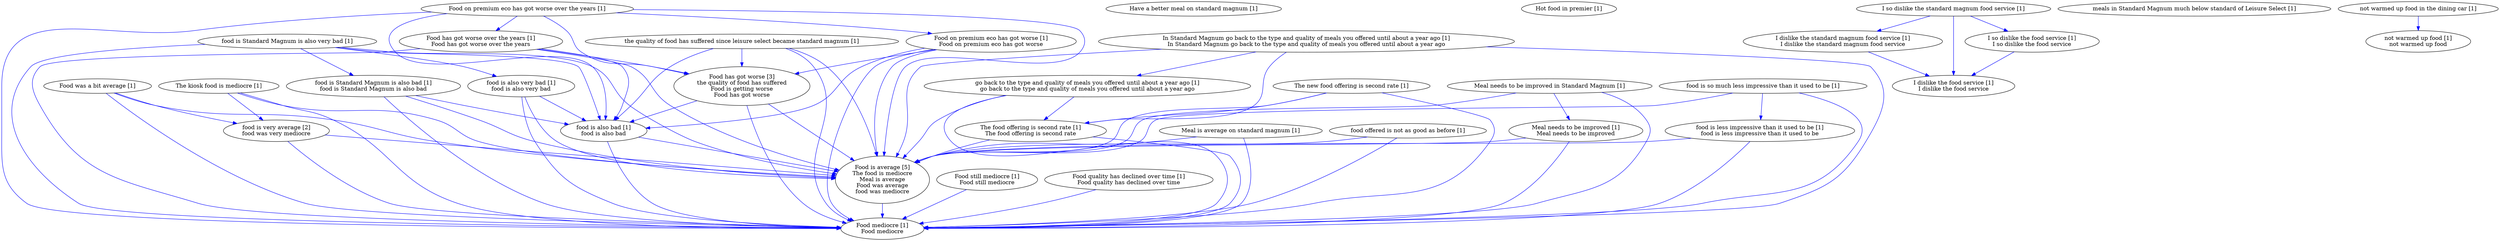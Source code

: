 digraph collapsedGraph {
"Food is average [5]\nThe food is mediocre\nMeal is average\nFood was average\nfood was mediocre""food is very average [2]\nfood was very mediocre""Food has got worse [3]\nthe quality of food has suffered\nFood is getting worse\nFood has got worse""Food still mediocre [1]\nFood still mediocre""Food mediocre [1]\nFood mediocre""Food quality has declined over time [1]\nFood quality has declined over time""Food on premium eco has got worse over the years [1]""Food on premium eco has got worse [1]\nFood on premium eco has got worse""Food has got worse over the years [1]\nFood has got worse over the years""Food was a bit average [1]""Have a better meal on standard magnum [1]""Hot food in premier [1]""I so dislike the standard magnum food service [1]""I dislike the standard magnum food service [1]\nI dislike the standard magnum food service""I dislike the food service [1]\nI dislike the food service""I so dislike the food service [1]\nI so dislike the food service""In Standard Magnum go back to the type and quality of meals you offered until about a year ago [1]\nIn Standard Magnum go back to the type and quality of meals you offered until about a year ago""go back to the type and quality of meals you offered until about a year ago [1]\ngo back to the type and quality of meals you offered until about a year ago""Meal is average on standard magnum [1]""Meal needs to be improved in Standard Magnum [1]""Meal needs to be improved [1]\nMeal needs to be improved""The kiosk food is mediocre [1]""The new food offering is second rate [1]""The food offering is second rate [1]\nThe food offering is second rate""food is Standard Magnum is also very bad [1]""food is Standard Magnum is also bad [1]\nfood is Standard Magnum is also bad""food is also bad [1]\nfood is also bad""food is also very bad [1]\nfood is also very bad""food is so much less impressive than it used to be [1]""food is less impressive than it used to be [1]\nfood is less impressive than it used to be""food offered is not as good as before [1]""meals in Standard Magnum much below standard of Leisure Select [1]""not warmed up food in the dining car [1]""not warmed up food [1]\nnot warmed up food""the quality of food has suffered since leisure select became standard magnum [1]""food is Standard Magnum is also very bad [1]" -> "Food mediocre [1]\nFood mediocre" [color=blue]
"Meal needs to be improved [1]\nMeal needs to be improved" -> "Food is average [5]\nThe food is mediocre\nMeal is average\nFood was average\nfood was mediocre" [color=blue]
"Meal needs to be improved [1]\nMeal needs to be improved" -> "Food mediocre [1]\nFood mediocre" [color=blue]
"Meal needs to be improved in Standard Magnum [1]" -> "Food is average [5]\nThe food is mediocre\nMeal is average\nFood was average\nfood was mediocre" [color=blue]
"the quality of food has suffered since leisure select became standard magnum [1]" -> "Food is average [5]\nThe food is mediocre\nMeal is average\nFood was average\nfood was mediocre" [color=blue]
"the quality of food has suffered since leisure select became standard magnum [1]" -> "Food mediocre [1]\nFood mediocre" [color=blue]
"the quality of food has suffered since leisure select became standard magnum [1]" -> "food is also bad [1]\nfood is also bad" [color=blue]
"the quality of food has suffered since leisure select became standard magnum [1]" -> "Food has got worse [3]\nthe quality of food has suffered\nFood is getting worse\nFood has got worse" [color=blue]
"Food has got worse [3]\nthe quality of food has suffered\nFood is getting worse\nFood has got worse" -> "Food is average [5]\nThe food is mediocre\nMeal is average\nFood was average\nfood was mediocre" [color=blue]
"Food has got worse [3]\nthe quality of food has suffered\nFood is getting worse\nFood has got worse" -> "food is also bad [1]\nfood is also bad" [color=blue]
"Meal is average on standard magnum [1]" -> "Food is average [5]\nThe food is mediocre\nMeal is average\nFood was average\nfood was mediocre" [color=blue]
"food is very average [2]\nfood was very mediocre" -> "Food mediocre [1]\nFood mediocre" [color=blue]
"The food offering is second rate [1]\nThe food offering is second rate" -> "Food mediocre [1]\nFood mediocre" [color=blue]
"food is also very bad [1]\nfood is also very bad" -> "Food is average [5]\nThe food is mediocre\nMeal is average\nFood was average\nfood was mediocre" [color=blue]
"Meal needs to be improved in Standard Magnum [1]" -> "Food mediocre [1]\nFood mediocre" [color=blue]
"food is Standard Magnum is also very bad [1]" -> "Food is average [5]\nThe food is mediocre\nMeal is average\nFood was average\nfood was mediocre" [color=blue]
"food is also bad [1]\nfood is also bad" -> "Food mediocre [1]\nFood mediocre" [color=blue]
"Meal is average on standard magnum [1]" -> "Food mediocre [1]\nFood mediocre" [color=blue]
"food is very average [2]\nfood was very mediocre" -> "Food is average [5]\nThe food is mediocre\nMeal is average\nFood was average\nfood was mediocre" [color=blue]
"The new food offering is second rate [1]" -> "Food is average [5]\nThe food is mediocre\nMeal is average\nFood was average\nfood was mediocre" [color=blue]
"In Standard Magnum go back to the type and quality of meals you offered until about a year ago [1]\nIn Standard Magnum go back to the type and quality of meals you offered until about a year ago" -> "Food mediocre [1]\nFood mediocre" [color=blue]
"Food on premium eco has got worse over the years [1]" -> "Food is average [5]\nThe food is mediocre\nMeal is average\nFood was average\nfood was mediocre" [color=blue]
"In Standard Magnum go back to the type and quality of meals you offered until about a year ago [1]\nIn Standard Magnum go back to the type and quality of meals you offered until about a year ago" -> "Food is average [5]\nThe food is mediocre\nMeal is average\nFood was average\nfood was mediocre" [color=blue]
"Food was a bit average [1]" -> "food is very average [2]\nfood was very mediocre" [color=blue]
"food offered is not as good as before [1]" -> "Food is average [5]\nThe food is mediocre\nMeal is average\nFood was average\nfood was mediocre" [color=blue]
"Food on premium eco has got worse over the years [1]" -> "Food mediocre [1]\nFood mediocre" [color=blue]
"The new food offering is second rate [1]" -> "Food mediocre [1]\nFood mediocre" [color=blue]
"go back to the type and quality of meals you offered until about a year ago [1]\ngo back to the type and quality of meals you offered until about a year ago" -> "Food mediocre [1]\nFood mediocre" [color=blue]
"Food on premium eco has got worse over the years [1]" -> "food is also bad [1]\nfood is also bad" [color=blue]
"go back to the type and quality of meals you offered until about a year ago [1]\ngo back to the type and quality of meals you offered until about a year ago" -> "Food is average [5]\nThe food is mediocre\nMeal is average\nFood was average\nfood was mediocre" [color=blue]
"Food is average [5]\nThe food is mediocre\nMeal is average\nFood was average\nfood was mediocre" -> "Food mediocre [1]\nFood mediocre" [color=blue]
"Food on premium eco has got worse [1]\nFood on premium eco has got worse" -> "Food is average [5]\nThe food is mediocre\nMeal is average\nFood was average\nfood was mediocre" [color=blue]
"The kiosk food is mediocre [1]" -> "food is very average [2]\nfood was very mediocre" [color=blue]
"Food on premium eco has got worse [1]\nFood on premium eco has got worse" -> "food is also bad [1]\nfood is also bad" [color=blue]
"food is so much less impressive than it used to be [1]" -> "Food is average [5]\nThe food is mediocre\nMeal is average\nFood was average\nfood was mediocre" [color=blue]
"food is Standard Magnum is also bad [1]\nfood is Standard Magnum is also bad" -> "Food mediocre [1]\nFood mediocre" [color=blue]
"Food has got worse over the years [1]\nFood has got worse over the years" -> "Food mediocre [1]\nFood mediocre" [color=blue]
"Food on premium eco has got worse [1]\nFood on premium eco has got worse" -> "Food mediocre [1]\nFood mediocre" [color=blue]
"Food has got worse over the years [1]\nFood has got worse over the years" -> "food is also bad [1]\nfood is also bad" [color=blue]
"Food has got worse over the years [1]\nFood has got worse over the years" -> "Food is average [5]\nThe food is mediocre\nMeal is average\nFood was average\nfood was mediocre" [color=blue]
"Food on premium eco has got worse [1]\nFood on premium eco has got worse" -> "Food has got worse [3]\nthe quality of food has suffered\nFood is getting worse\nFood has got worse" [color=blue]
"go back to the type and quality of meals you offered until about a year ago [1]\ngo back to the type and quality of meals you offered until about a year ago" -> "The food offering is second rate [1]\nThe food offering is second rate" [color=blue]
"food is so much less impressive than it used to be [1]" -> "Food mediocre [1]\nFood mediocre" [color=blue]
"Food has got worse [3]\nthe quality of food has suffered\nFood is getting worse\nFood has got worse" -> "Food mediocre [1]\nFood mediocre" [color=blue]
"Food quality has declined over time [1]\nFood quality has declined over time" -> "Food mediocre [1]\nFood mediocre" [color=blue]
"food is Standard Magnum is also bad [1]\nfood is Standard Magnum is also bad" -> "Food is average [5]\nThe food is mediocre\nMeal is average\nFood was average\nfood was mediocre" [color=blue]
"Food was a bit average [1]" -> "Food mediocre [1]\nFood mediocre" [color=blue]
"Food on premium eco has got worse over the years [1]" -> "Food has got worse [3]\nthe quality of food has suffered\nFood is getting worse\nFood has got worse" [color=blue]
"food offered is not as good as before [1]" -> "Food mediocre [1]\nFood mediocre" [color=blue]
"The food offering is second rate [1]\nThe food offering is second rate" -> "Food is average [5]\nThe food is mediocre\nMeal is average\nFood was average\nfood was mediocre" [color=blue]
"food is also bad [1]\nfood is also bad" -> "Food is average [5]\nThe food is mediocre\nMeal is average\nFood was average\nfood was mediocre" [color=blue]
"food is also very bad [1]\nfood is also very bad" -> "Food mediocre [1]\nFood mediocre" [color=blue]
"food is less impressive than it used to be [1]\nfood is less impressive than it used to be" -> "Food mediocre [1]\nFood mediocre" [color=blue]
"Food was a bit average [1]" -> "Food is average [5]\nThe food is mediocre\nMeal is average\nFood was average\nfood was mediocre" [color=blue]
"The kiosk food is mediocre [1]" -> "Food is average [5]\nThe food is mediocre\nMeal is average\nFood was average\nfood was mediocre" [color=blue]
"In Standard Magnum go back to the type and quality of meals you offered until about a year ago [1]\nIn Standard Magnum go back to the type and quality of meals you offered until about a year ago" -> "The food offering is second rate [1]\nThe food offering is second rate" [color=blue]
"food is less impressive than it used to be [1]\nfood is less impressive than it used to be" -> "Food is average [5]\nThe food is mediocre\nMeal is average\nFood was average\nfood was mediocre" [color=blue]
"The kiosk food is mediocre [1]" -> "Food mediocre [1]\nFood mediocre" [color=blue]
"Food has got worse over the years [1]\nFood has got worse over the years" -> "Food has got worse [3]\nthe quality of food has suffered\nFood is getting worse\nFood has got worse" [color=blue]
"Food still mediocre [1]\nFood still mediocre" -> "Food mediocre [1]\nFood mediocre" [color=blue]
"Food on premium eco has got worse over the years [1]" -> "Food on premium eco has got worse [1]\nFood on premium eco has got worse" [color=blue]
"Food on premium eco has got worse over the years [1]" -> "Food has got worse over the years [1]\nFood has got worse over the years" [color=blue]
"I so dislike the standard magnum food service [1]" -> "I dislike the standard magnum food service [1]\nI dislike the standard magnum food service" [color=blue]
"I dislike the standard magnum food service [1]\nI dislike the standard magnum food service" -> "I dislike the food service [1]\nI dislike the food service" [color=blue]
"I so dislike the standard magnum food service [1]" -> "I so dislike the food service [1]\nI so dislike the food service" [color=blue]
"I so dislike the food service [1]\nI so dislike the food service" -> "I dislike the food service [1]\nI dislike the food service" [color=blue]
"I so dislike the standard magnum food service [1]" -> "I dislike the food service [1]\nI dislike the food service" [color=blue]
"In Standard Magnum go back to the type and quality of meals you offered until about a year ago [1]\nIn Standard Magnum go back to the type and quality of meals you offered until about a year ago" -> "go back to the type and quality of meals you offered until about a year ago [1]\ngo back to the type and quality of meals you offered until about a year ago" [color=blue]
"Meal needs to be improved in Standard Magnum [1]" -> "Meal needs to be improved [1]\nMeal needs to be improved" [color=blue]
"The new food offering is second rate [1]" -> "The food offering is second rate [1]\nThe food offering is second rate" [color=blue]
"food is Standard Magnum is also very bad [1]" -> "food is Standard Magnum is also bad [1]\nfood is Standard Magnum is also bad" [color=blue]
"food is Standard Magnum is also bad [1]\nfood is Standard Magnum is also bad" -> "food is also bad [1]\nfood is also bad" [color=blue]
"food is Standard Magnum is also very bad [1]" -> "food is also very bad [1]\nfood is also very bad" [color=blue]
"food is also very bad [1]\nfood is also very bad" -> "food is also bad [1]\nfood is also bad" [color=blue]
"food is Standard Magnum is also very bad [1]" -> "food is also bad [1]\nfood is also bad" [color=blue]
"food is so much less impressive than it used to be [1]" -> "food is less impressive than it used to be [1]\nfood is less impressive than it used to be" [color=blue]
"not warmed up food in the dining car [1]" -> "not warmed up food [1]\nnot warmed up food" [color=blue]
}